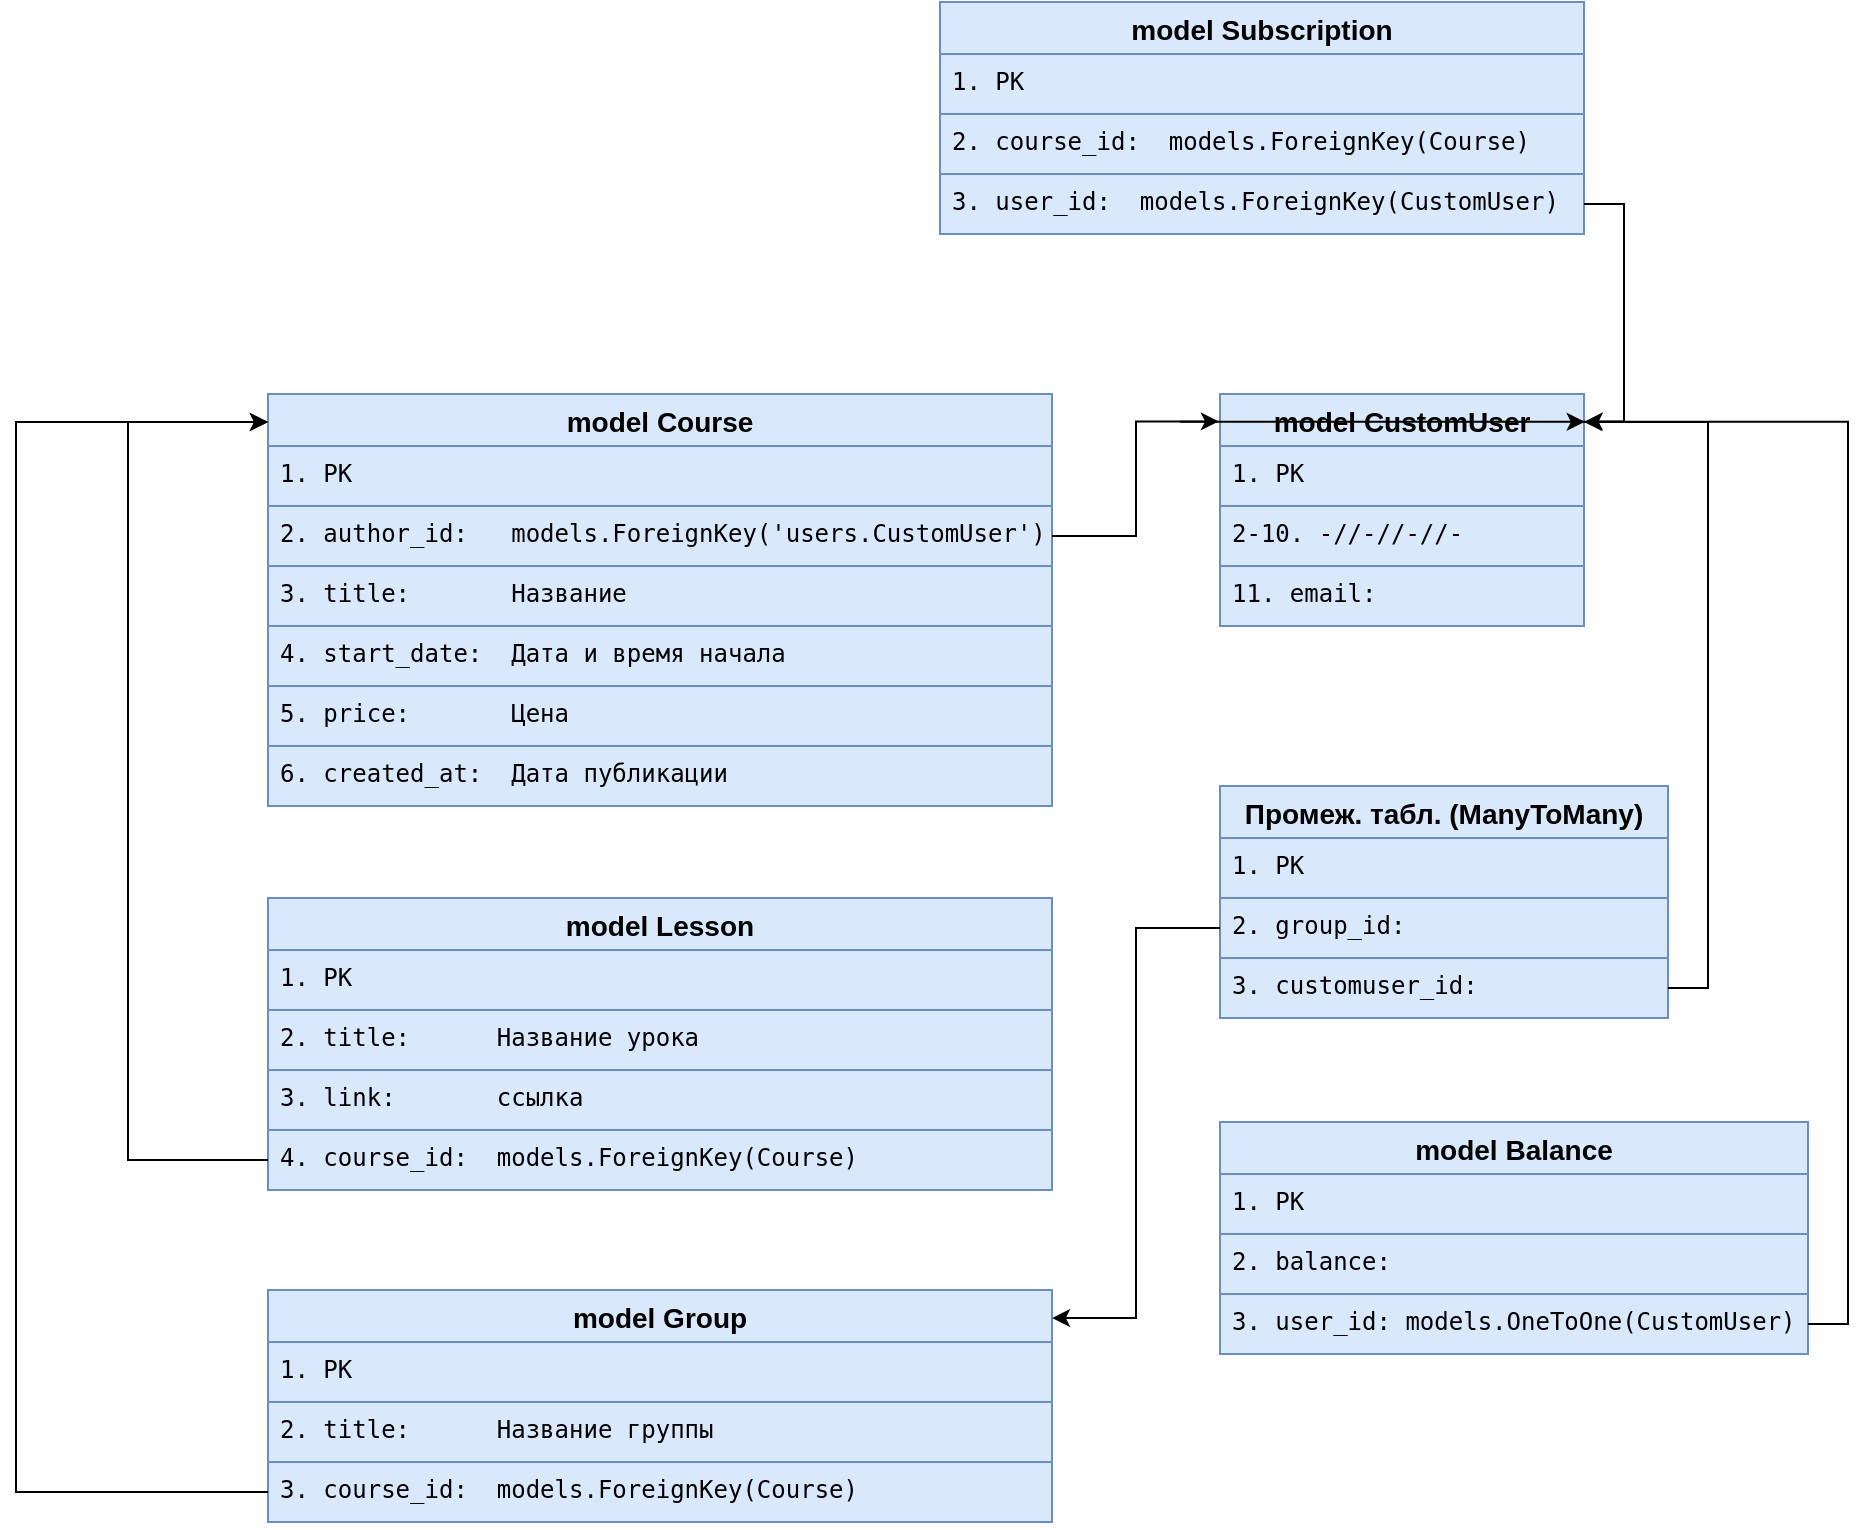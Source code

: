 <mxfile version="24.7.7">
  <diagram name="Страница — 1" id="eecr9tEUmHRlh3Sfqo-X">
    <mxGraphModel dx="2364" dy="650" grid="1" gridSize="14" guides="1" tooltips="1" connect="1" arrows="1" fold="1" page="1" pageScale="1" pageWidth="1169" pageHeight="1654" math="0" shadow="0">
      <root>
        <mxCell id="0" />
        <mxCell id="1" parent="0" />
        <mxCell id="QX9fLDlIeR4wKDuKrccy-144" value="model Course" style="swimlane;fontStyle=1;childLayout=stackLayout;horizontal=1;startSize=26;horizontalStack=0;resizeParent=1;resizeParentMax=0;resizeLast=0;collapsible=1;marginBottom=0;align=center;fontSize=14;fillColor=#dae8fc;strokeColor=#6c8ebf;" vertex="1" parent="1">
          <mxGeometry x="-924" y="263" width="392" height="206" as="geometry" />
        </mxCell>
        <mxCell id="QX9fLDlIeR4wKDuKrccy-145" value="&lt;span style=&quot;font-family: &amp;quot;Droid Sans Mono&amp;quot;, &amp;quot;monospace&amp;quot;, monospace; white-space: pre;&quot;&gt;&lt;font style=&quot;font-size: 12px;&quot;&gt;1. PK&lt;/font&gt;&lt;/span&gt;" style="text;strokeColor=#6c8ebf;fillColor=#dae8fc;spacingLeft=4;spacingRight=4;overflow=hidden;rotatable=0;points=[[0,0.5],[1,0.5]];portConstraint=eastwest;fontSize=12;whiteSpace=wrap;html=1;" vertex="1" parent="QX9fLDlIeR4wKDuKrccy-144">
          <mxGeometry y="26" width="392" height="30" as="geometry" />
        </mxCell>
        <mxCell id="QX9fLDlIeR4wKDuKrccy-146" value="&lt;span style=&quot;font-family: &amp;quot;Droid Sans Mono&amp;quot;, &amp;quot;monospace&amp;quot;, monospace; white-space: pre;&quot;&gt;2. author_id:   models.ForeignKey(&#39;users.CustomUser&#39;)&lt;/span&gt;" style="text;strokeColor=#6c8ebf;fillColor=#dae8fc;spacingLeft=4;spacingRight=4;overflow=hidden;rotatable=0;points=[[0,0.5],[1,0.5]];portConstraint=eastwest;fontSize=12;whiteSpace=wrap;html=1;" vertex="1" parent="QX9fLDlIeR4wKDuKrccy-144">
          <mxGeometry y="56" width="392" height="30" as="geometry" />
        </mxCell>
        <mxCell id="QX9fLDlIeR4wKDuKrccy-147" value="&lt;span style=&quot;font-family: &amp;quot;Droid Sans Mono&amp;quot;, &amp;quot;monospace&amp;quot;, monospace; white-space: pre;&quot;&gt;3. title:       Название&lt;/span&gt;" style="text;strokeColor=#6c8ebf;fillColor=#dae8fc;spacingLeft=4;spacingRight=4;overflow=hidden;rotatable=0;points=[[0,0.5],[1,0.5]];portConstraint=eastwest;fontSize=12;whiteSpace=wrap;html=1;" vertex="1" parent="QX9fLDlIeR4wKDuKrccy-144">
          <mxGeometry y="86" width="392" height="30" as="geometry" />
        </mxCell>
        <mxCell id="QX9fLDlIeR4wKDuKrccy-153" value="&lt;span style=&quot;font-family: &amp;quot;Droid Sans Mono&amp;quot;, &amp;quot;monospace&amp;quot;, monospace; white-space: pre;&quot;&gt;4. start_date:  Дата и время начала&lt;/span&gt;" style="text;strokeColor=#6c8ebf;fillColor=#dae8fc;spacingLeft=4;spacingRight=4;overflow=hidden;rotatable=0;points=[[0,0.5],[1,0.5]];portConstraint=eastwest;fontSize=12;whiteSpace=wrap;html=1;" vertex="1" parent="QX9fLDlIeR4wKDuKrccy-144">
          <mxGeometry y="116" width="392" height="30" as="geometry" />
        </mxCell>
        <mxCell id="QX9fLDlIeR4wKDuKrccy-155" value="&lt;span style=&quot;font-family: &amp;quot;Droid Sans Mono&amp;quot;, &amp;quot;monospace&amp;quot;, monospace; white-space: pre;&quot;&gt;5. price:       Цена&lt;/span&gt;" style="text;strokeColor=#6c8ebf;fillColor=#dae8fc;spacingLeft=4;spacingRight=4;overflow=hidden;rotatable=0;points=[[0,0.5],[1,0.5]];portConstraint=eastwest;fontSize=12;whiteSpace=wrap;html=1;" vertex="1" parent="QX9fLDlIeR4wKDuKrccy-144">
          <mxGeometry y="146" width="392" height="30" as="geometry" />
        </mxCell>
        <mxCell id="QX9fLDlIeR4wKDuKrccy-156" value="&lt;span style=&quot;font-family: &amp;quot;Droid Sans Mono&amp;quot;, &amp;quot;monospace&amp;quot;, monospace; white-space: pre;&quot;&gt;6. created_at:  Дата публикации&lt;/span&gt;" style="text;strokeColor=#6c8ebf;fillColor=#dae8fc;spacingLeft=4;spacingRight=4;overflow=hidden;rotatable=0;points=[[0,0.5],[1,0.5]];portConstraint=eastwest;fontSize=12;whiteSpace=wrap;html=1;" vertex="1" parent="QX9fLDlIeR4wKDuKrccy-144">
          <mxGeometry y="176" width="392" height="30" as="geometry" />
        </mxCell>
        <mxCell id="QX9fLDlIeR4wKDuKrccy-161" value="model CustomUser" style="swimlane;fontStyle=1;childLayout=stackLayout;horizontal=1;startSize=26;horizontalStack=0;resizeParent=1;resizeParentMax=0;resizeLast=0;collapsible=1;marginBottom=0;align=center;fontSize=14;fillColor=#dae8fc;strokeColor=#6c8ebf;" vertex="1" parent="1">
          <mxGeometry x="-448" y="263" width="182" height="116" as="geometry" />
        </mxCell>
        <mxCell id="QX9fLDlIeR4wKDuKrccy-162" value="&lt;span style=&quot;font-family: &amp;quot;Droid Sans Mono&amp;quot;, &amp;quot;monospace&amp;quot;, monospace; white-space: pre;&quot;&gt;&lt;font style=&quot;font-size: 12px;&quot;&gt;1. PK&lt;/font&gt;&lt;/span&gt;" style="text;strokeColor=#6c8ebf;fillColor=#dae8fc;spacingLeft=4;spacingRight=4;overflow=hidden;rotatable=0;points=[[0,0.5],[1,0.5]];portConstraint=eastwest;fontSize=12;whiteSpace=wrap;html=1;" vertex="1" parent="QX9fLDlIeR4wKDuKrccy-161">
          <mxGeometry y="26" width="182" height="30" as="geometry" />
        </mxCell>
        <mxCell id="QX9fLDlIeR4wKDuKrccy-163" value="&lt;span style=&quot;font-family: &amp;quot;Droid Sans Mono&amp;quot;, &amp;quot;monospace&amp;quot;, monospace; white-space: pre;&quot;&gt;2-10. -//-//-//-&lt;/span&gt;" style="text;strokeColor=#6c8ebf;fillColor=#dae8fc;spacingLeft=4;spacingRight=4;overflow=hidden;rotatable=0;points=[[0,0.5],[1,0.5]];portConstraint=eastwest;fontSize=12;whiteSpace=wrap;html=1;" vertex="1" parent="QX9fLDlIeR4wKDuKrccy-161">
          <mxGeometry y="56" width="182" height="30" as="geometry" />
        </mxCell>
        <mxCell id="QX9fLDlIeR4wKDuKrccy-168" value="&lt;span style=&quot;font-family: &amp;quot;Droid Sans Mono&amp;quot;, &amp;quot;monospace&amp;quot;, monospace; white-space: pre;&quot;&gt;11. email:&lt;/span&gt;" style="text;strokeColor=#6c8ebf;fillColor=#dae8fc;spacingLeft=4;spacingRight=4;overflow=hidden;rotatable=0;points=[[0,0.5],[1,0.5]];portConstraint=eastwest;fontSize=12;whiteSpace=wrap;html=1;" vertex="1" parent="QX9fLDlIeR4wKDuKrccy-161">
          <mxGeometry y="86" width="182" height="30" as="geometry" />
        </mxCell>
        <mxCell id="QX9fLDlIeR4wKDuKrccy-169" style="edgeStyle=orthogonalEdgeStyle;rounded=0;orthogonalLoop=1;jettySize=auto;html=1;exitX=1;exitY=0.5;exitDx=0;exitDy=0;entryX=-0.003;entryY=0.118;entryDx=0;entryDy=0;entryPerimeter=0;" edge="1" parent="1" source="QX9fLDlIeR4wKDuKrccy-146" target="QX9fLDlIeR4wKDuKrccy-161">
          <mxGeometry relative="1" as="geometry" />
        </mxCell>
        <mxCell id="QX9fLDlIeR4wKDuKrccy-170" value="model Lesson" style="swimlane;fontStyle=1;childLayout=stackLayout;horizontal=1;startSize=26;horizontalStack=0;resizeParent=1;resizeParentMax=0;resizeLast=0;collapsible=1;marginBottom=0;align=center;fontSize=14;fillColor=#dae8fc;strokeColor=#6c8ebf;" vertex="1" parent="1">
          <mxGeometry x="-924" y="515" width="392" height="146" as="geometry" />
        </mxCell>
        <mxCell id="QX9fLDlIeR4wKDuKrccy-171" value="&lt;span style=&quot;font-family: &amp;quot;Droid Sans Mono&amp;quot;, &amp;quot;monospace&amp;quot;, monospace; white-space: pre;&quot;&gt;&lt;font style=&quot;font-size: 12px;&quot;&gt;1. PK&lt;/font&gt;&lt;/span&gt;" style="text;strokeColor=#6c8ebf;fillColor=#dae8fc;spacingLeft=4;spacingRight=4;overflow=hidden;rotatable=0;points=[[0,0.5],[1,0.5]];portConstraint=eastwest;fontSize=12;whiteSpace=wrap;html=1;" vertex="1" parent="QX9fLDlIeR4wKDuKrccy-170">
          <mxGeometry y="26" width="392" height="30" as="geometry" />
        </mxCell>
        <mxCell id="QX9fLDlIeR4wKDuKrccy-172" value="&lt;span style=&quot;font-family: &amp;quot;Droid Sans Mono&amp;quot;, &amp;quot;monospace&amp;quot;, monospace; white-space: pre;&quot;&gt;2. title:      Название урока&lt;/span&gt;" style="text;strokeColor=#6c8ebf;fillColor=#dae8fc;spacingLeft=4;spacingRight=4;overflow=hidden;rotatable=0;points=[[0,0.5],[1,0.5]];portConstraint=eastwest;fontSize=12;whiteSpace=wrap;html=1;" vertex="1" parent="QX9fLDlIeR4wKDuKrccy-170">
          <mxGeometry y="56" width="392" height="30" as="geometry" />
        </mxCell>
        <mxCell id="QX9fLDlIeR4wKDuKrccy-173" value="&lt;span style=&quot;font-family: &amp;quot;Droid Sans Mono&amp;quot;, &amp;quot;monospace&amp;quot;, monospace; white-space: pre;&quot;&gt;3. link:       ссылка&lt;/span&gt;" style="text;strokeColor=#6c8ebf;fillColor=#dae8fc;spacingLeft=4;spacingRight=4;overflow=hidden;rotatable=0;points=[[0,0.5],[1,0.5]];portConstraint=eastwest;fontSize=12;whiteSpace=wrap;html=1;" vertex="1" parent="QX9fLDlIeR4wKDuKrccy-170">
          <mxGeometry y="86" width="392" height="30" as="geometry" />
        </mxCell>
        <mxCell id="QX9fLDlIeR4wKDuKrccy-174" value="&lt;span style=&quot;font-family: &amp;quot;Droid Sans Mono&amp;quot;, &amp;quot;monospace&amp;quot;, monospace; white-space: pre;&quot;&gt;4. course_id:  &lt;/span&gt;&lt;span style=&quot;font-family: &amp;quot;Droid Sans Mono&amp;quot;, &amp;quot;monospace&amp;quot;, monospace; white-space: pre;&quot;&gt;models.ForeignKey(Course)&lt;/span&gt;" style="text;strokeColor=#6c8ebf;fillColor=#dae8fc;spacingLeft=4;spacingRight=4;overflow=hidden;rotatable=0;points=[[0,0.5],[1,0.5]];portConstraint=eastwest;fontSize=12;whiteSpace=wrap;html=1;" vertex="1" parent="QX9fLDlIeR4wKDuKrccy-170">
          <mxGeometry y="116" width="392" height="30" as="geometry" />
        </mxCell>
        <mxCell id="QX9fLDlIeR4wKDuKrccy-179" style="edgeStyle=orthogonalEdgeStyle;rounded=0;orthogonalLoop=1;jettySize=auto;html=1;entryX=0;entryY=0.068;entryDx=0;entryDy=0;entryPerimeter=0;exitX=0;exitY=0.5;exitDx=0;exitDy=0;" edge="1" parent="1" source="QX9fLDlIeR4wKDuKrccy-174" target="QX9fLDlIeR4wKDuKrccy-144">
          <mxGeometry relative="1" as="geometry">
            <Array as="points">
              <mxPoint x="-994" y="646" />
              <mxPoint x="-994" y="277" />
            </Array>
          </mxGeometry>
        </mxCell>
        <mxCell id="QX9fLDlIeR4wKDuKrccy-180" value="model Group" style="swimlane;fontStyle=1;childLayout=stackLayout;horizontal=1;startSize=26;horizontalStack=0;resizeParent=1;resizeParentMax=0;resizeLast=0;collapsible=1;marginBottom=0;align=center;fontSize=14;fillColor=#dae8fc;strokeColor=#6c8ebf;" vertex="1" parent="1">
          <mxGeometry x="-924" y="711" width="392" height="116" as="geometry" />
        </mxCell>
        <mxCell id="QX9fLDlIeR4wKDuKrccy-181" value="&lt;span style=&quot;font-family: &amp;quot;Droid Sans Mono&amp;quot;, &amp;quot;monospace&amp;quot;, monospace; white-space: pre;&quot;&gt;&lt;font style=&quot;font-size: 12px;&quot;&gt;1. PK&lt;/font&gt;&lt;/span&gt;" style="text;strokeColor=#6c8ebf;fillColor=#dae8fc;spacingLeft=4;spacingRight=4;overflow=hidden;rotatable=0;points=[[0,0.5],[1,0.5]];portConstraint=eastwest;fontSize=12;whiteSpace=wrap;html=1;" vertex="1" parent="QX9fLDlIeR4wKDuKrccy-180">
          <mxGeometry y="26" width="392" height="30" as="geometry" />
        </mxCell>
        <mxCell id="QX9fLDlIeR4wKDuKrccy-182" value="&lt;span style=&quot;font-family: &amp;quot;Droid Sans Mono&amp;quot;, &amp;quot;monospace&amp;quot;, monospace; white-space: pre;&quot;&gt;2. title:      Название группы&lt;/span&gt;" style="text;strokeColor=#6c8ebf;fillColor=#dae8fc;spacingLeft=4;spacingRight=4;overflow=hidden;rotatable=0;points=[[0,0.5],[1,0.5]];portConstraint=eastwest;fontSize=12;whiteSpace=wrap;html=1;" vertex="1" parent="QX9fLDlIeR4wKDuKrccy-180">
          <mxGeometry y="56" width="392" height="30" as="geometry" />
        </mxCell>
        <mxCell id="QX9fLDlIeR4wKDuKrccy-184" value="&lt;span style=&quot;font-family: &amp;quot;Droid Sans Mono&amp;quot;, &amp;quot;monospace&amp;quot;, monospace; white-space: pre;&quot;&gt;3. course_id:  &lt;/span&gt;&lt;span style=&quot;font-family: &amp;quot;Droid Sans Mono&amp;quot;, &amp;quot;monospace&amp;quot;, monospace; white-space: pre;&quot;&gt;models.ForeignKey(Course)&lt;/span&gt;" style="text;strokeColor=#6c8ebf;fillColor=#dae8fc;spacingLeft=4;spacingRight=4;overflow=hidden;rotatable=0;points=[[0,0.5],[1,0.5]];portConstraint=eastwest;fontSize=12;whiteSpace=wrap;html=1;" vertex="1" parent="QX9fLDlIeR4wKDuKrccy-180">
          <mxGeometry y="86" width="392" height="30" as="geometry" />
        </mxCell>
        <mxCell id="QX9fLDlIeR4wKDuKrccy-187" style="edgeStyle=orthogonalEdgeStyle;rounded=0;orthogonalLoop=1;jettySize=auto;html=1;exitX=0;exitY=0.5;exitDx=0;exitDy=0;" edge="1" parent="1" source="QX9fLDlIeR4wKDuKrccy-184">
          <mxGeometry relative="1" as="geometry">
            <mxPoint x="-924" y="277" as="targetPoint" />
            <Array as="points">
              <mxPoint x="-1050" y="812" />
            </Array>
          </mxGeometry>
        </mxCell>
        <mxCell id="QX9fLDlIeR4wKDuKrccy-188" value="Промеж. табл. (ManyToMany)" style="swimlane;fontStyle=1;childLayout=stackLayout;horizontal=1;startSize=26;horizontalStack=0;resizeParent=1;resizeParentMax=0;resizeLast=0;collapsible=1;marginBottom=0;align=center;fontSize=14;fillColor=#dae8fc;strokeColor=#6c8ebf;" vertex="1" parent="1">
          <mxGeometry x="-448" y="459" width="224" height="116" as="geometry" />
        </mxCell>
        <mxCell id="QX9fLDlIeR4wKDuKrccy-189" value="&lt;span style=&quot;font-family: &amp;quot;Droid Sans Mono&amp;quot;, &amp;quot;monospace&amp;quot;, monospace; white-space: pre;&quot;&gt;&lt;font style=&quot;font-size: 12px;&quot;&gt;1. PK&lt;/font&gt;&lt;/span&gt;" style="text;strokeColor=#6c8ebf;fillColor=#dae8fc;spacingLeft=4;spacingRight=4;overflow=hidden;rotatable=0;points=[[0,0.5],[1,0.5]];portConstraint=eastwest;fontSize=12;whiteSpace=wrap;html=1;absoluteArcSize=0;portConstraintRotation=0;imageAspect=1;" vertex="1" parent="QX9fLDlIeR4wKDuKrccy-188">
          <mxGeometry y="26" width="224" height="30" as="geometry" />
        </mxCell>
        <mxCell id="QX9fLDlIeR4wKDuKrccy-191" value="&lt;span style=&quot;font-family: &amp;quot;Droid Sans Mono&amp;quot;, &amp;quot;monospace&amp;quot;, monospace; white-space: pre;&quot;&gt;2. group_id:  &lt;/span&gt;" style="text;strokeColor=#6c8ebf;fillColor=#dae8fc;spacingLeft=4;spacingRight=4;overflow=hidden;rotatable=0;points=[[0,0.5],[1,0.5]];portConstraint=eastwest;fontSize=12;whiteSpace=wrap;html=1;" vertex="1" parent="QX9fLDlIeR4wKDuKrccy-188">
          <mxGeometry y="56" width="224" height="30" as="geometry" />
        </mxCell>
        <mxCell id="QX9fLDlIeR4wKDuKrccy-192" value="&lt;span style=&quot;font-family: &amp;quot;Droid Sans Mono&amp;quot;, &amp;quot;monospace&amp;quot;, monospace; white-space: pre;&quot;&gt;3. customuser_id:  &lt;/span&gt;" style="text;strokeColor=#6c8ebf;fillColor=#dae8fc;spacingLeft=4;spacingRight=4;overflow=hidden;rotatable=0;points=[[0,0.5],[1,0.5]];portConstraint=eastwest;fontSize=12;whiteSpace=wrap;html=1;portConstraintRotation=0;absoluteArcSize=0;dropTarget=0;imageAspect=1;fillOpacity=100;" vertex="1" parent="QX9fLDlIeR4wKDuKrccy-188">
          <mxGeometry y="86" width="224" height="30" as="geometry" />
        </mxCell>
        <mxCell id="QX9fLDlIeR4wKDuKrccy-193" style="edgeStyle=orthogonalEdgeStyle;rounded=0;orthogonalLoop=1;jettySize=auto;html=1;exitX=1;exitY=0.5;exitDx=0;exitDy=0;" edge="1" parent="QX9fLDlIeR4wKDuKrccy-188" source="QX9fLDlIeR4wKDuKrccy-191" target="QX9fLDlIeR4wKDuKrccy-191">
          <mxGeometry relative="1" as="geometry" />
        </mxCell>
        <mxCell id="QX9fLDlIeR4wKDuKrccy-200" style="edgeStyle=orthogonalEdgeStyle;rounded=0;orthogonalLoop=1;jettySize=auto;html=1;exitX=1;exitY=0.5;exitDx=0;exitDy=0;entryX=1;entryY=0.121;entryDx=0;entryDy=0;entryPerimeter=0;" edge="1" parent="1" source="QX9fLDlIeR4wKDuKrccy-192" target="QX9fLDlIeR4wKDuKrccy-161">
          <mxGeometry relative="1" as="geometry" />
        </mxCell>
        <mxCell id="QX9fLDlIeR4wKDuKrccy-201" style="edgeStyle=orthogonalEdgeStyle;rounded=0;orthogonalLoop=1;jettySize=auto;html=1;exitX=0;exitY=0.5;exitDx=0;exitDy=0;entryX=1;entryY=0.121;entryDx=0;entryDy=0;entryPerimeter=0;" edge="1" parent="1" source="QX9fLDlIeR4wKDuKrccy-191" target="QX9fLDlIeR4wKDuKrccy-180">
          <mxGeometry relative="1" as="geometry" />
        </mxCell>
        <mxCell id="QX9fLDlIeR4wKDuKrccy-202" value="model Subscription" style="swimlane;fontStyle=1;childLayout=stackLayout;horizontal=1;startSize=26;horizontalStack=0;resizeParent=1;resizeParentMax=0;resizeLast=0;collapsible=1;marginBottom=0;align=center;fontSize=14;fillColor=#dae8fc;strokeColor=#6c8ebf;" vertex="1" parent="1">
          <mxGeometry x="-588" y="67" width="322" height="116" as="geometry" />
        </mxCell>
        <mxCell id="QX9fLDlIeR4wKDuKrccy-203" value="&lt;span style=&quot;font-family: &amp;quot;Droid Sans Mono&amp;quot;, &amp;quot;monospace&amp;quot;, monospace; white-space: pre;&quot;&gt;&lt;font style=&quot;font-size: 12px;&quot;&gt;1. PK&lt;/font&gt;&lt;/span&gt;" style="text;strokeColor=#6c8ebf;fillColor=#dae8fc;spacingLeft=4;spacingRight=4;overflow=hidden;rotatable=0;points=[[0,0.5],[1,0.5]];portConstraint=eastwest;fontSize=12;whiteSpace=wrap;html=1;" vertex="1" parent="QX9fLDlIeR4wKDuKrccy-202">
          <mxGeometry y="26" width="322" height="30" as="geometry" />
        </mxCell>
        <mxCell id="QX9fLDlIeR4wKDuKrccy-204" value="&lt;span style=&quot;font-family: &amp;quot;Droid Sans Mono&amp;quot;, &amp;quot;monospace&amp;quot;, monospace; white-space: pre;&quot;&gt;2. course_id:  &lt;/span&gt;&lt;span style=&quot;font-family: &amp;quot;Droid Sans Mono&amp;quot;, &amp;quot;monospace&amp;quot;, monospace; white-space: pre;&quot;&gt;models.ForeignKey(Course)&lt;/span&gt;&lt;span style=&quot;font-family: &amp;quot;Droid Sans Mono&amp;quot;, &amp;quot;monospace&amp;quot;, monospace; white-space: pre;&quot;&gt;      &lt;/span&gt;" style="text;strokeColor=#6c8ebf;fillColor=#dae8fc;spacingLeft=4;spacingRight=4;overflow=hidden;rotatable=0;points=[[0,0.5],[1,0.5]];portConstraint=eastwest;fontSize=12;whiteSpace=wrap;html=1;" vertex="1" parent="QX9fLDlIeR4wKDuKrccy-202">
          <mxGeometry y="56" width="322" height="30" as="geometry" />
        </mxCell>
        <mxCell id="QX9fLDlIeR4wKDuKrccy-205" value="&lt;span style=&quot;font-family: &amp;quot;Droid Sans Mono&amp;quot;, &amp;quot;monospace&amp;quot;, monospace; white-space: pre;&quot;&gt;3. user_id:  &lt;/span&gt;&lt;span style=&quot;font-family: &amp;quot;Droid Sans Mono&amp;quot;, &amp;quot;monospace&amp;quot;, monospace; white-space: pre;&quot;&gt;models.ForeignKey(CustomUser)&lt;/span&gt;" style="text;strokeColor=#6c8ebf;fillColor=#dae8fc;spacingLeft=4;spacingRight=4;overflow=hidden;rotatable=0;points=[[0,0.5],[1,0.5]];portConstraint=eastwest;fontSize=12;whiteSpace=wrap;html=1;" vertex="1" parent="QX9fLDlIeR4wKDuKrccy-202">
          <mxGeometry y="86" width="322" height="30" as="geometry" />
        </mxCell>
        <mxCell id="QX9fLDlIeR4wKDuKrccy-208" style="edgeStyle=orthogonalEdgeStyle;rounded=0;orthogonalLoop=1;jettySize=auto;html=1;exitX=1;exitY=0.5;exitDx=0;exitDy=0;entryX=1.002;entryY=0.119;entryDx=0;entryDy=0;entryPerimeter=0;" edge="1" parent="1" source="QX9fLDlIeR4wKDuKrccy-205" target="QX9fLDlIeR4wKDuKrccy-161">
          <mxGeometry relative="1" as="geometry" />
        </mxCell>
        <mxCell id="QX9fLDlIeR4wKDuKrccy-209" value="model Balance" style="swimlane;fontStyle=1;childLayout=stackLayout;horizontal=1;startSize=26;horizontalStack=0;resizeParent=1;resizeParentMax=0;resizeLast=0;collapsible=1;marginBottom=0;align=center;fontSize=14;fillColor=#dae8fc;strokeColor=#6c8ebf;" vertex="1" parent="1">
          <mxGeometry x="-448" y="627" width="294" height="116" as="geometry" />
        </mxCell>
        <mxCell id="QX9fLDlIeR4wKDuKrccy-210" value="&lt;span style=&quot;font-family: &amp;quot;Droid Sans Mono&amp;quot;, &amp;quot;monospace&amp;quot;, monospace; white-space: pre;&quot;&gt;&lt;font style=&quot;font-size: 12px;&quot;&gt;1. PK&lt;/font&gt;&lt;/span&gt;" style="text;strokeColor=#6c8ebf;fillColor=#dae8fc;spacingLeft=4;spacingRight=4;overflow=hidden;rotatable=0;points=[[0,0.5],[1,0.5]];portConstraint=eastwest;fontSize=12;whiteSpace=wrap;html=1;absoluteArcSize=0;portConstraintRotation=0;imageAspect=1;" vertex="1" parent="QX9fLDlIeR4wKDuKrccy-209">
          <mxGeometry y="26" width="294" height="30" as="geometry" />
        </mxCell>
        <mxCell id="QX9fLDlIeR4wKDuKrccy-211" value="&lt;span style=&quot;font-family: &amp;quot;Droid Sans Mono&amp;quot;, &amp;quot;monospace&amp;quot;, monospace; white-space: pre;&quot;&gt;2. balance:  &lt;/span&gt;" style="text;strokeColor=#6c8ebf;fillColor=#dae8fc;spacingLeft=4;spacingRight=4;overflow=hidden;rotatable=0;points=[[0,0.5],[1,0.5]];portConstraint=eastwest;fontSize=12;whiteSpace=wrap;html=1;" vertex="1" parent="QX9fLDlIeR4wKDuKrccy-209">
          <mxGeometry y="56" width="294" height="30" as="geometry" />
        </mxCell>
        <mxCell id="QX9fLDlIeR4wKDuKrccy-212" value="&lt;span style=&quot;font-family: &amp;quot;Droid Sans Mono&amp;quot;, &amp;quot;monospace&amp;quot;, monospace; white-space: pre;&quot;&gt;3. user_id: &lt;/span&gt;&lt;span style=&quot;font-family: &amp;quot;Droid Sans Mono&amp;quot;, &amp;quot;monospace&amp;quot;, monospace; white-space: pre;&quot;&gt;models.OneToOne(&lt;/span&gt;&lt;span style=&quot;font-family: &amp;quot;Droid Sans Mono&amp;quot;, &amp;quot;monospace&amp;quot;, monospace; white-space: pre;&quot;&gt;CustomUser&lt;/span&gt;&lt;span style=&quot;font-family: &amp;quot;Droid Sans Mono&amp;quot;, &amp;quot;monospace&amp;quot;, monospace; white-space: pre;&quot;&gt;)&lt;/span&gt;&lt;span style=&quot;font-family: &amp;quot;Droid Sans Mono&amp;quot;, &amp;quot;monospace&amp;quot;, monospace; white-space: pre;&quot;&gt;  &lt;/span&gt;" style="text;strokeColor=#6c8ebf;fillColor=#dae8fc;spacingLeft=4;spacingRight=4;overflow=hidden;rotatable=0;points=[[0,0.5],[1,0.5]];portConstraint=eastwest;fontSize=12;whiteSpace=wrap;html=1;portConstraintRotation=0;absoluteArcSize=0;dropTarget=0;imageAspect=1;fillOpacity=100;" vertex="1" parent="QX9fLDlIeR4wKDuKrccy-209">
          <mxGeometry y="86" width="294" height="30" as="geometry" />
        </mxCell>
        <mxCell id="QX9fLDlIeR4wKDuKrccy-213" style="edgeStyle=orthogonalEdgeStyle;rounded=0;orthogonalLoop=1;jettySize=auto;html=1;exitX=1;exitY=0.5;exitDx=0;exitDy=0;" edge="1" parent="QX9fLDlIeR4wKDuKrccy-209" source="QX9fLDlIeR4wKDuKrccy-211" target="QX9fLDlIeR4wKDuKrccy-211">
          <mxGeometry relative="1" as="geometry" />
        </mxCell>
        <mxCell id="QX9fLDlIeR4wKDuKrccy-222" style="edgeStyle=orthogonalEdgeStyle;rounded=0;orthogonalLoop=1;jettySize=auto;html=1;exitX=1;exitY=0.5;exitDx=0;exitDy=0;entryX=1.002;entryY=0.12;entryDx=0;entryDy=0;entryPerimeter=0;" edge="1" parent="1" source="QX9fLDlIeR4wKDuKrccy-212" target="QX9fLDlIeR4wKDuKrccy-161">
          <mxGeometry relative="1" as="geometry" />
        </mxCell>
      </root>
    </mxGraphModel>
  </diagram>
</mxfile>

